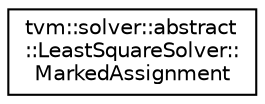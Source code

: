digraph "Graphical Class Hierarchy"
{
  edge [fontname="Helvetica",fontsize="10",labelfontname="Helvetica",labelfontsize="10"];
  node [fontname="Helvetica",fontsize="10",shape=record];
  rankdir="LR";
  Node0 [label="tvm::solver::abstract\l::LeastSquareSolver::\lMarkedAssignment",height=0.2,width=0.4,color="black", fillcolor="white", style="filled",URL="$structtvm_1_1solver_1_1abstract_1_1LeastSquareSolver_1_1MarkedAssignment.html"];
}

